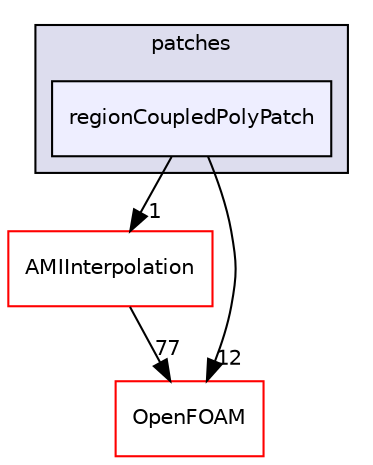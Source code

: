 digraph "src/meshTools/regionCoupled/patches/regionCoupledPolyPatch" {
  bgcolor=transparent;
  compound=true
  node [ fontsize="10", fontname="Helvetica"];
  edge [ labelfontsize="10", labelfontname="Helvetica"];
  subgraph clusterdir_d180a87df80979ed1e06a45bcf5487ea {
    graph [ bgcolor="#ddddee", pencolor="black", label="patches" fontname="Helvetica", fontsize="10", URL="dir_d180a87df80979ed1e06a45bcf5487ea.html"]
  dir_9c1e4da14ea191cb6606d1bf6b642896 [shape=box, label="regionCoupledPolyPatch", style="filled", fillcolor="#eeeeff", pencolor="black", URL="dir_9c1e4da14ea191cb6606d1bf6b642896.html"];
  }
  dir_6b9532b4107849d088a6e7b91bdf643c [shape=box label="AMIInterpolation" color="red" URL="dir_6b9532b4107849d088a6e7b91bdf643c.html"];
  dir_c5473ff19b20e6ec4dfe5c310b3778a8 [shape=box label="OpenFOAM" color="red" URL="dir_c5473ff19b20e6ec4dfe5c310b3778a8.html"];
  dir_9c1e4da14ea191cb6606d1bf6b642896->dir_6b9532b4107849d088a6e7b91bdf643c [headlabel="1", labeldistance=1.5 headhref="dir_001801_001746.html"];
  dir_9c1e4da14ea191cb6606d1bf6b642896->dir_c5473ff19b20e6ec4dfe5c310b3778a8 [headlabel="12", labeldistance=1.5 headhref="dir_001801_001887.html"];
  dir_6b9532b4107849d088a6e7b91bdf643c->dir_c5473ff19b20e6ec4dfe5c310b3778a8 [headlabel="77", labeldistance=1.5 headhref="dir_001746_001887.html"];
}
